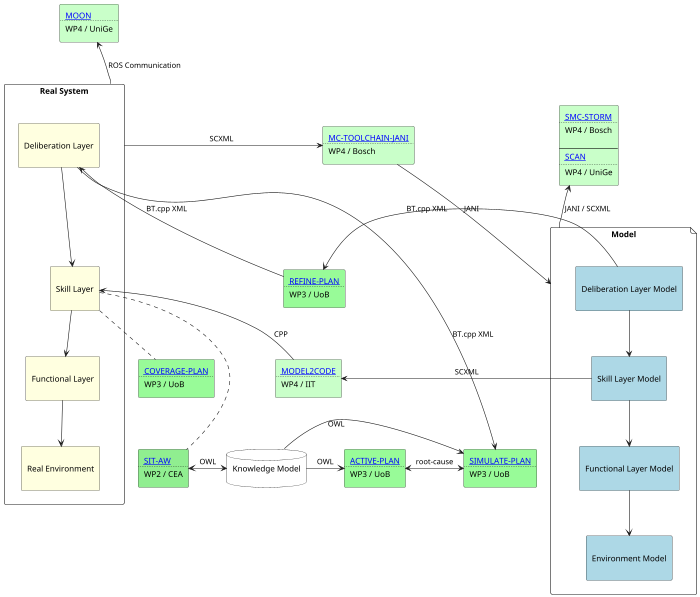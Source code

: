 @startuml overview
scale 700 width

skinparam agent {
    BackgroundColor White
    BorderColor Black
}
skinparam database {
    BackgroundColor White
    BorderColor Black
}

rectangle "Real System" as r {
    agent "\nDeliberation Layer\n" as rdelib #LightYellow
    agent "\nSkill Layer\n" as rskill #LightYellow
    agent "\nFunctional Layer\n" as rfunc #LightYellow
    agent "\nReal Environment\n" as renv #LightYellow

    rdelib --> rskill
    rskill --> rfunc
    rfunc --> renv
}

file "Model" as m {
    agent "\nDeliberation Layer Model\n" as mdelib #LightBlue
    agent "\nSkill Layer Model\n" as mskill #LightBlue
    agent "\nFunctional Layer Model\n" as mfunc #LightBlue
    agent "\nEnvironment Model\n" as menv #LightBlue

    mdelib --> mskill
    mskill --> mfunc
    mfunc --> menv
}

' m -[hidden]> r

' renv -[hidden]> menv
' rdelib -[hidden]> mdelib

database "Knowledge Model\n" as k 

' renv -[hidden]> k
' k -[hidden]> menv

' WP2

' rectangle WP2 #line.dashed{
agent sitaw #LightGreen [
[[https:///github.com/convince-project/sit-aw SIT-AW]]
....
WP2 / CEA
]
' }

renv -[hidden]> sitaw
rskill .. sitaw
sitaw <-> k : OWL

' WP3

' rectangle WP3 #line.dashed {
agent refineplan #PaleGreen [
[[https://github.com/convince-project/refine-plan REFINE-PLAN]]
....
WP3 / UoB
] 
agent coverageplan #PaleGreen [
[[https:///github.com/convince-project/coverage-plan COVERAGE-PLAN]]
....
WP3 / UoB
]
agent activeplan #PaleGreen [
[[https://github.com/convince-project/active-plan ACTIVE-PLAN]]
....
WP3 / UoB
] 
agent simulateplan #PaleGreen [
[[https://github.com/convince-project/simulate-plan SIMULATE-PLAN]]
....
WP3 / UoB
] 

rskill .. coverageplan
rfunc -[hidden]> coverageplan
activeplan <-> simulateplan : root-cause
mdelib -> refineplan : "BT.cpp XML"
refineplan -> rdelib : "BT.cpp XML"
' rskill -[hidden]> refineplan
' refineplan -[hidden]> mskill
rdelib -> simulateplan : "BT.cpp XML"
k -> simulateplan : OWL
k -> activeplan : OWL

' WP4

' rectangle WP4 #line.dashed {
agent moon #TECHNOLOGY [
[[https:///github.com/convince-project/moon MOON]]
....
WP4 / UniGe
]
' ]
agent stormscan #TECHNOLOGY [
[[https:///github.com/convince-project/smc_storm SMC-STORM]]
....
WP4 / Bosch

----
[[https:///github.com/convince-project/scan SCAN]]
....
WP4 / UniGe
]
' scan -[hidden]-> storm
' }
' together {
agent jani #TECHNOLOGY [
[[https:///github.com/convince-project/mc-toolchain-jani MC-TOOLCHAIN-JANI]]
....
WP4 / Bosch
]
agent modeltocode #TECHNOLOGY [
[[https:///github.com/convince-project/modeltocode MODEL2CODE]]
....
WP4 / IIT
]

' activeplan -[hidden]-> modeltocode

moon -[hidden]-> rdelib
moon <-- r : ROS Communication

stormscan -[hidden]-> mdelib
stormscan <-- m : "JANI / SCXML"

r -> jani : "SCXML"
jani -> m : "JANI"
rskill <- modeltocode : "CPP"
modeltocode <- mskill : "SCXML"
coverageplan -[hidden]> modeltocode

refineplan -[hidden]-> modeltocode

' refineplan -[hidden]> jani
@enduml
